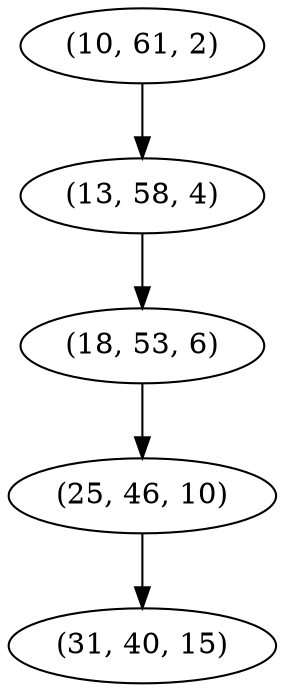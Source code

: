 digraph tree {
    "(10, 61, 2)";
    "(13, 58, 4)";
    "(18, 53, 6)";
    "(25, 46, 10)";
    "(31, 40, 15)";
    "(10, 61, 2)" -> "(13, 58, 4)";
    "(13, 58, 4)" -> "(18, 53, 6)";
    "(18, 53, 6)" -> "(25, 46, 10)";
    "(25, 46, 10)" -> "(31, 40, 15)";
}

